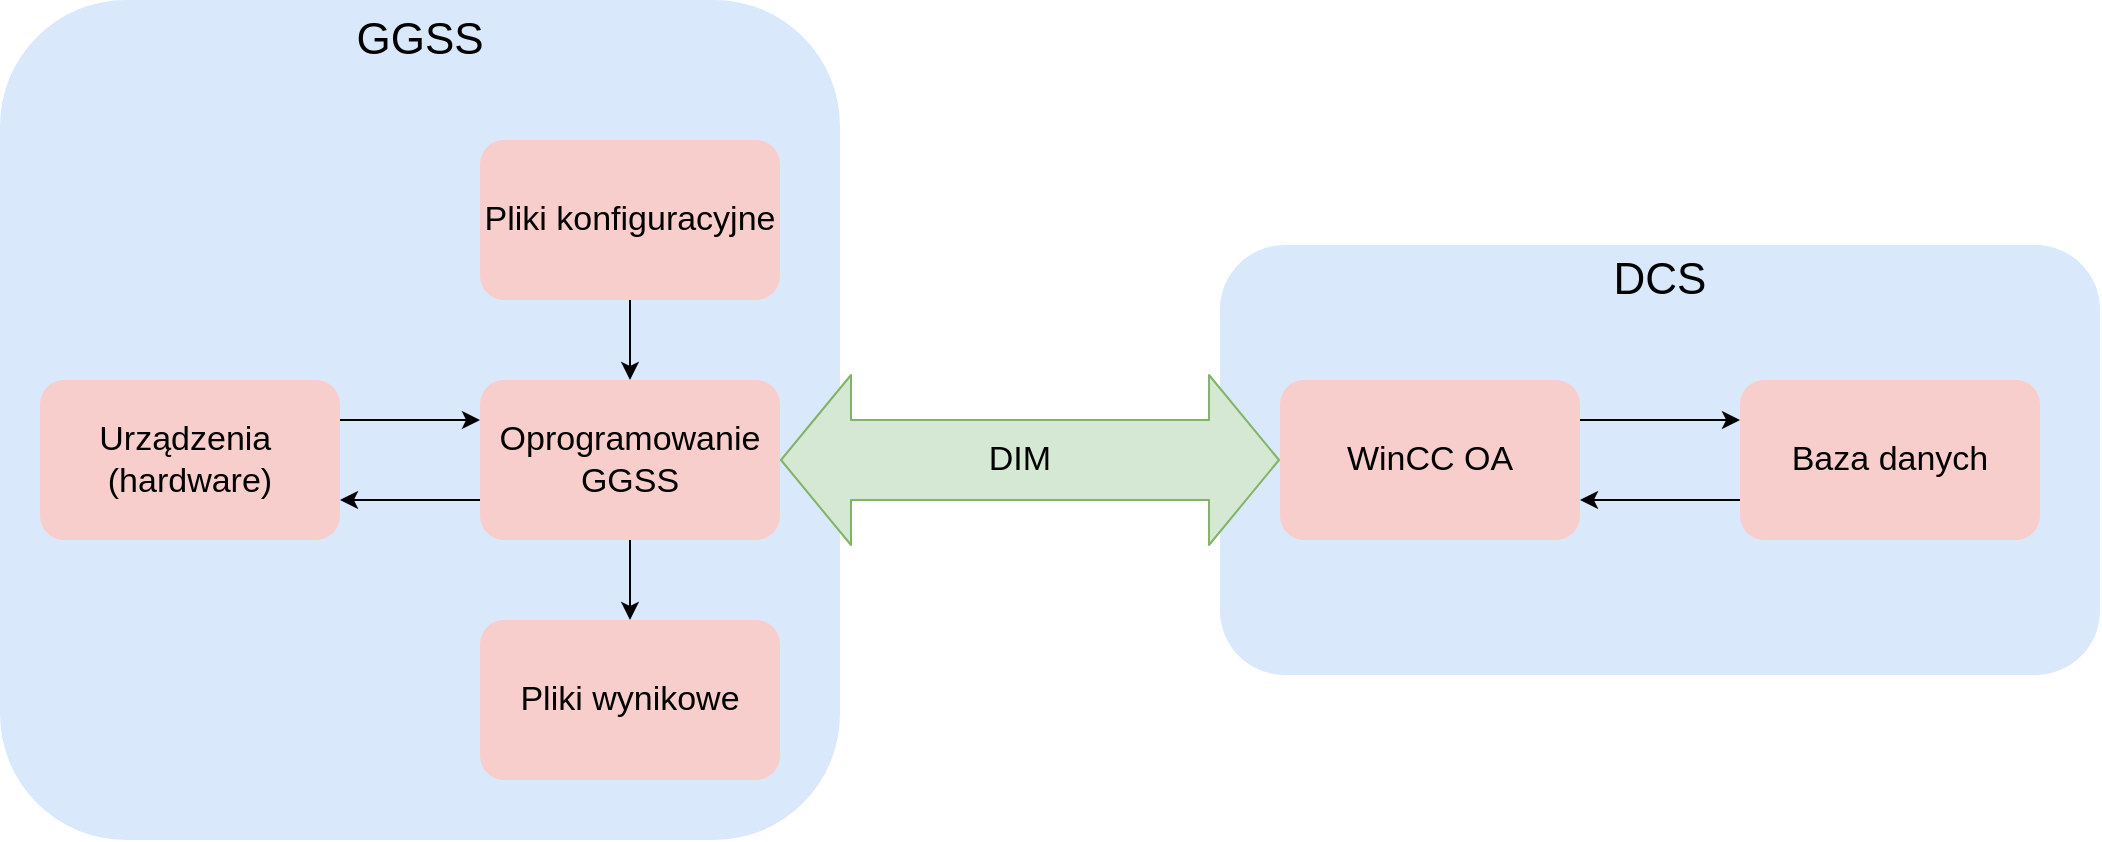 <mxfile version="14.7.7" type="device"><diagram id="71T0aD-8_jRjtxQ7H66_" name="Page-1"><mxGraphModel dx="2062" dy="1122" grid="1" gridSize="10" guides="1" tooltips="1" connect="1" arrows="1" fold="1" page="1" pageScale="1" pageWidth="1100" pageHeight="500" math="0" shadow="0"><root><mxCell id="0"/><mxCell id="1" parent="0"/><mxCell id="eFg7XCol8TiqPKh93iN2-1" value="" style="rounded=1;whiteSpace=wrap;html=1;fillColor=#dae8fc;strokeColor=none;" vertex="1" parent="1"><mxGeometry x="25" y="40" width="420" height="420" as="geometry"/></mxCell><mxCell id="eFg7XCol8TiqPKh93iN2-2" value="Pliki konfiguracyjne" style="rounded=1;whiteSpace=wrap;html=1;fillColor=#f8cecc;strokeColor=none;fontSize=17;" vertex="1" parent="1"><mxGeometry x="265" y="110" width="150" height="80" as="geometry"/></mxCell><mxCell id="eFg7XCol8TiqPKh93iN2-3" value="Pliki wynikowe" style="rounded=1;whiteSpace=wrap;html=1;fillColor=#f8cecc;strokeColor=none;fontSize=17;" vertex="1" parent="1"><mxGeometry x="265" y="350" width="150" height="80" as="geometry"/></mxCell><mxCell id="eFg7XCol8TiqPKh93iN2-4" value="Oprogramowanie GGSS" style="rounded=1;whiteSpace=wrap;html=1;fillColor=#f8cecc;strokeColor=none;fontSize=17;" vertex="1" parent="1"><mxGeometry x="265" y="230" width="150" height="80" as="geometry"/></mxCell><mxCell id="eFg7XCol8TiqPKh93iN2-5" value="&lt;font style=&quot;font-size: 17px&quot;&gt;Urządzenia&amp;nbsp;&lt;br&gt;(hardware)&lt;/font&gt;" style="rounded=1;whiteSpace=wrap;html=1;fillColor=#f8cecc;glass=0;strokeColor=none;" vertex="1" parent="1"><mxGeometry x="45" y="230" width="150" height="80" as="geometry"/></mxCell><mxCell id="eFg7XCol8TiqPKh93iN2-6" value="&lt;font style=&quot;font-size: 22px&quot;&gt;GGSS&lt;/font&gt;" style="text;html=1;strokeColor=none;fillColor=none;align=center;verticalAlign=middle;whiteSpace=wrap;rounded=0;" vertex="1" parent="1"><mxGeometry x="215" y="50" width="40" height="20" as="geometry"/></mxCell><mxCell id="eFg7XCol8TiqPKh93iN2-7" value="" style="endArrow=classic;html=1;fontSize=17;fontColor=#3333FF;exitX=1;exitY=0.25;exitDx=0;exitDy=0;entryX=0;entryY=0.25;entryDx=0;entryDy=0;" edge="1" parent="1" source="eFg7XCol8TiqPKh93iN2-5" target="eFg7XCol8TiqPKh93iN2-4"><mxGeometry width="50" height="50" relative="1" as="geometry"><mxPoint x="225" y="300" as="sourcePoint"/><mxPoint x="305" y="620" as="targetPoint"/></mxGeometry></mxCell><mxCell id="eFg7XCol8TiqPKh93iN2-8" value="" style="endArrow=classic;html=1;fontSize=17;fontColor=#3333FF;entryX=1;entryY=0.75;entryDx=0;entryDy=0;exitX=0;exitY=0.75;exitDx=0;exitDy=0;" edge="1" parent="1" source="eFg7XCol8TiqPKh93iN2-4" target="eFg7XCol8TiqPKh93iN2-5"><mxGeometry width="50" height="50" relative="1" as="geometry"><mxPoint x="235" y="610" as="sourcePoint"/><mxPoint x="275" y="250" as="targetPoint"/></mxGeometry></mxCell><mxCell id="eFg7XCol8TiqPKh93iN2-9" value="" style="endArrow=classic;html=1;fontSize=17;fontColor=#3333FF;exitX=0.5;exitY=1;exitDx=0;exitDy=0;entryX=0.5;entryY=0;entryDx=0;entryDy=0;" edge="1" parent="1" source="eFg7XCol8TiqPKh93iN2-2" target="eFg7XCol8TiqPKh93iN2-4"><mxGeometry width="50" height="50" relative="1" as="geometry"><mxPoint x="225" y="300" as="sourcePoint"/><mxPoint x="275" y="250" as="targetPoint"/></mxGeometry></mxCell><mxCell id="eFg7XCol8TiqPKh93iN2-10" value="" style="endArrow=classic;html=1;fontSize=17;fontColor=#3333FF;exitX=0.5;exitY=1;exitDx=0;exitDy=0;" edge="1" parent="1" source="eFg7XCol8TiqPKh93iN2-4" target="eFg7XCol8TiqPKh93iN2-3"><mxGeometry width="50" height="50" relative="1" as="geometry"><mxPoint x="225" y="300" as="sourcePoint"/><mxPoint x="275" y="250" as="targetPoint"/></mxGeometry></mxCell><mxCell id="eFg7XCol8TiqPKh93iN2-11" value="" style="rounded=1;whiteSpace=wrap;html=1;glass=0;fontSize=17;fillColor=#dae8fc;strokeColor=none;" vertex="1" parent="1"><mxGeometry x="635" y="162.5" width="440" height="215" as="geometry"/></mxCell><mxCell id="eFg7XCol8TiqPKh93iN2-12" value="WinCC OA" style="rounded=1;whiteSpace=wrap;html=1;glass=0;fontSize=17;fillColor=#f8cecc;strokeColor=none;" vertex="1" parent="1"><mxGeometry x="665" y="230" width="150" height="80" as="geometry"/></mxCell><mxCell id="eFg7XCol8TiqPKh93iN2-13" value="Baza danych" style="rounded=1;whiteSpace=wrap;html=1;glass=0;fontSize=17;fillColor=#f8cecc;strokeColor=none;" vertex="1" parent="1"><mxGeometry x="895" y="230" width="150" height="80" as="geometry"/></mxCell><mxCell id="eFg7XCol8TiqPKh93iN2-14" value="&lt;font style=&quot;font-size: 22px&quot;&gt;DCS&lt;/font&gt;" style="text;html=1;strokeColor=none;fillColor=none;align=center;verticalAlign=middle;whiteSpace=wrap;rounded=0;glass=0;fontSize=17;" vertex="1" parent="1"><mxGeometry x="835" y="170" width="40" height="20" as="geometry"/></mxCell><mxCell id="eFg7XCol8TiqPKh93iN2-15" value="" style="endArrow=classic;html=1;fontSize=17;fontColor=#3333FF;entryX=0;entryY=0.25;entryDx=0;entryDy=0;exitX=1;exitY=0.25;exitDx=0;exitDy=0;" edge="1" parent="1" source="eFg7XCol8TiqPKh93iN2-12" target="eFg7XCol8TiqPKh93iN2-13"><mxGeometry width="50" height="50" relative="1" as="geometry"><mxPoint x="695" y="310" as="sourcePoint"/><mxPoint x="745" y="260" as="targetPoint"/></mxGeometry></mxCell><mxCell id="eFg7XCol8TiqPKh93iN2-16" value="" style="endArrow=classic;html=1;fontSize=17;fontColor=#3333FF;exitX=0;exitY=0.75;exitDx=0;exitDy=0;entryX=1;entryY=0.75;entryDx=0;entryDy=0;" edge="1" parent="1" source="eFg7XCol8TiqPKh93iN2-13" target="eFg7XCol8TiqPKh93iN2-12"><mxGeometry width="50" height="50" relative="1" as="geometry"><mxPoint x="695" y="310" as="sourcePoint"/><mxPoint x="745" y="260" as="targetPoint"/></mxGeometry></mxCell><mxCell id="eFg7XCol8TiqPKh93iN2-17" value="" style="shape=flexArrow;endArrow=classic;startArrow=classic;html=1;fontSize=17;fontColor=#000000;exitX=1;exitY=0.5;exitDx=0;exitDy=0;entryX=0;entryY=0.5;entryDx=0;entryDy=0;startWidth=44;startSize=11.33;endWidth=44;endSize=11.33;width=40;fillColor=#d5e8d4;strokeColor=#82b366;" edge="1" parent="1" source="eFg7XCol8TiqPKh93iN2-4" target="eFg7XCol8TiqPKh93iN2-12"><mxGeometry width="100" height="100" relative="1" as="geometry"><mxPoint x="485" y="540" as="sourcePoint"/><mxPoint x="585" y="440" as="targetPoint"/></mxGeometry></mxCell><mxCell id="eFg7XCol8TiqPKh93iN2-18" value="DIM" style="text;html=1;strokeColor=none;fillColor=none;align=center;verticalAlign=middle;whiteSpace=wrap;rounded=0;glass=0;fontSize=17;fontColor=#000000;" vertex="1" parent="1"><mxGeometry x="515" y="260" width="40" height="20" as="geometry"/></mxCell></root></mxGraphModel></diagram></mxfile>